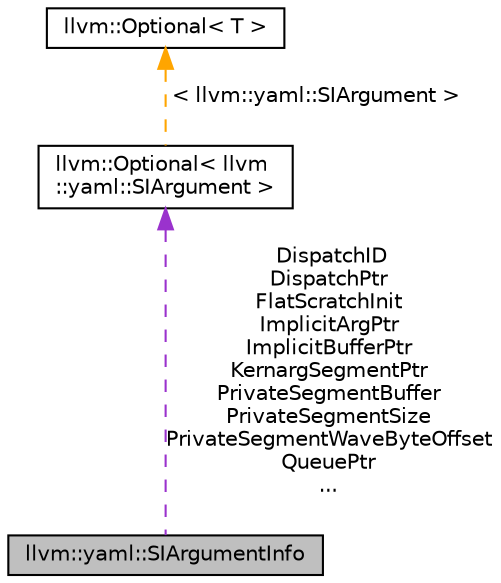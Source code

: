digraph "llvm::yaml::SIArgumentInfo"
{
 // LATEX_PDF_SIZE
  bgcolor="transparent";
  edge [fontname="Helvetica",fontsize="10",labelfontname="Helvetica",labelfontsize="10"];
  node [fontname="Helvetica",fontsize="10",shape="box"];
  Node1 [label="llvm::yaml::SIArgumentInfo",height=0.2,width=0.4,color="black", fillcolor="grey75", style="filled", fontcolor="black",tooltip=" "];
  Node2 -> Node1 [dir="back",color="darkorchid3",fontsize="10",style="dashed",label=" DispatchID\nDispatchPtr\nFlatScratchInit\nImplicitArgPtr\nImplicitBufferPtr\nKernargSegmentPtr\nPrivateSegmentBuffer\nPrivateSegmentSize\nPrivateSegmentWaveByteOffset\nQueuePtr\n..." ,fontname="Helvetica"];
  Node2 [label="llvm::Optional\< llvm\l::yaml::SIArgument \>",height=0.2,width=0.4,color="black",URL="$classllvm_1_1Optional.html",tooltip=" "];
  Node3 -> Node2 [dir="back",color="orange",fontsize="10",style="dashed",label=" \< llvm::yaml::SIArgument \>" ,fontname="Helvetica"];
  Node3 [label="llvm::Optional\< T \>",height=0.2,width=0.4,color="black",URL="$classllvm_1_1Optional.html",tooltip=" "];
}
